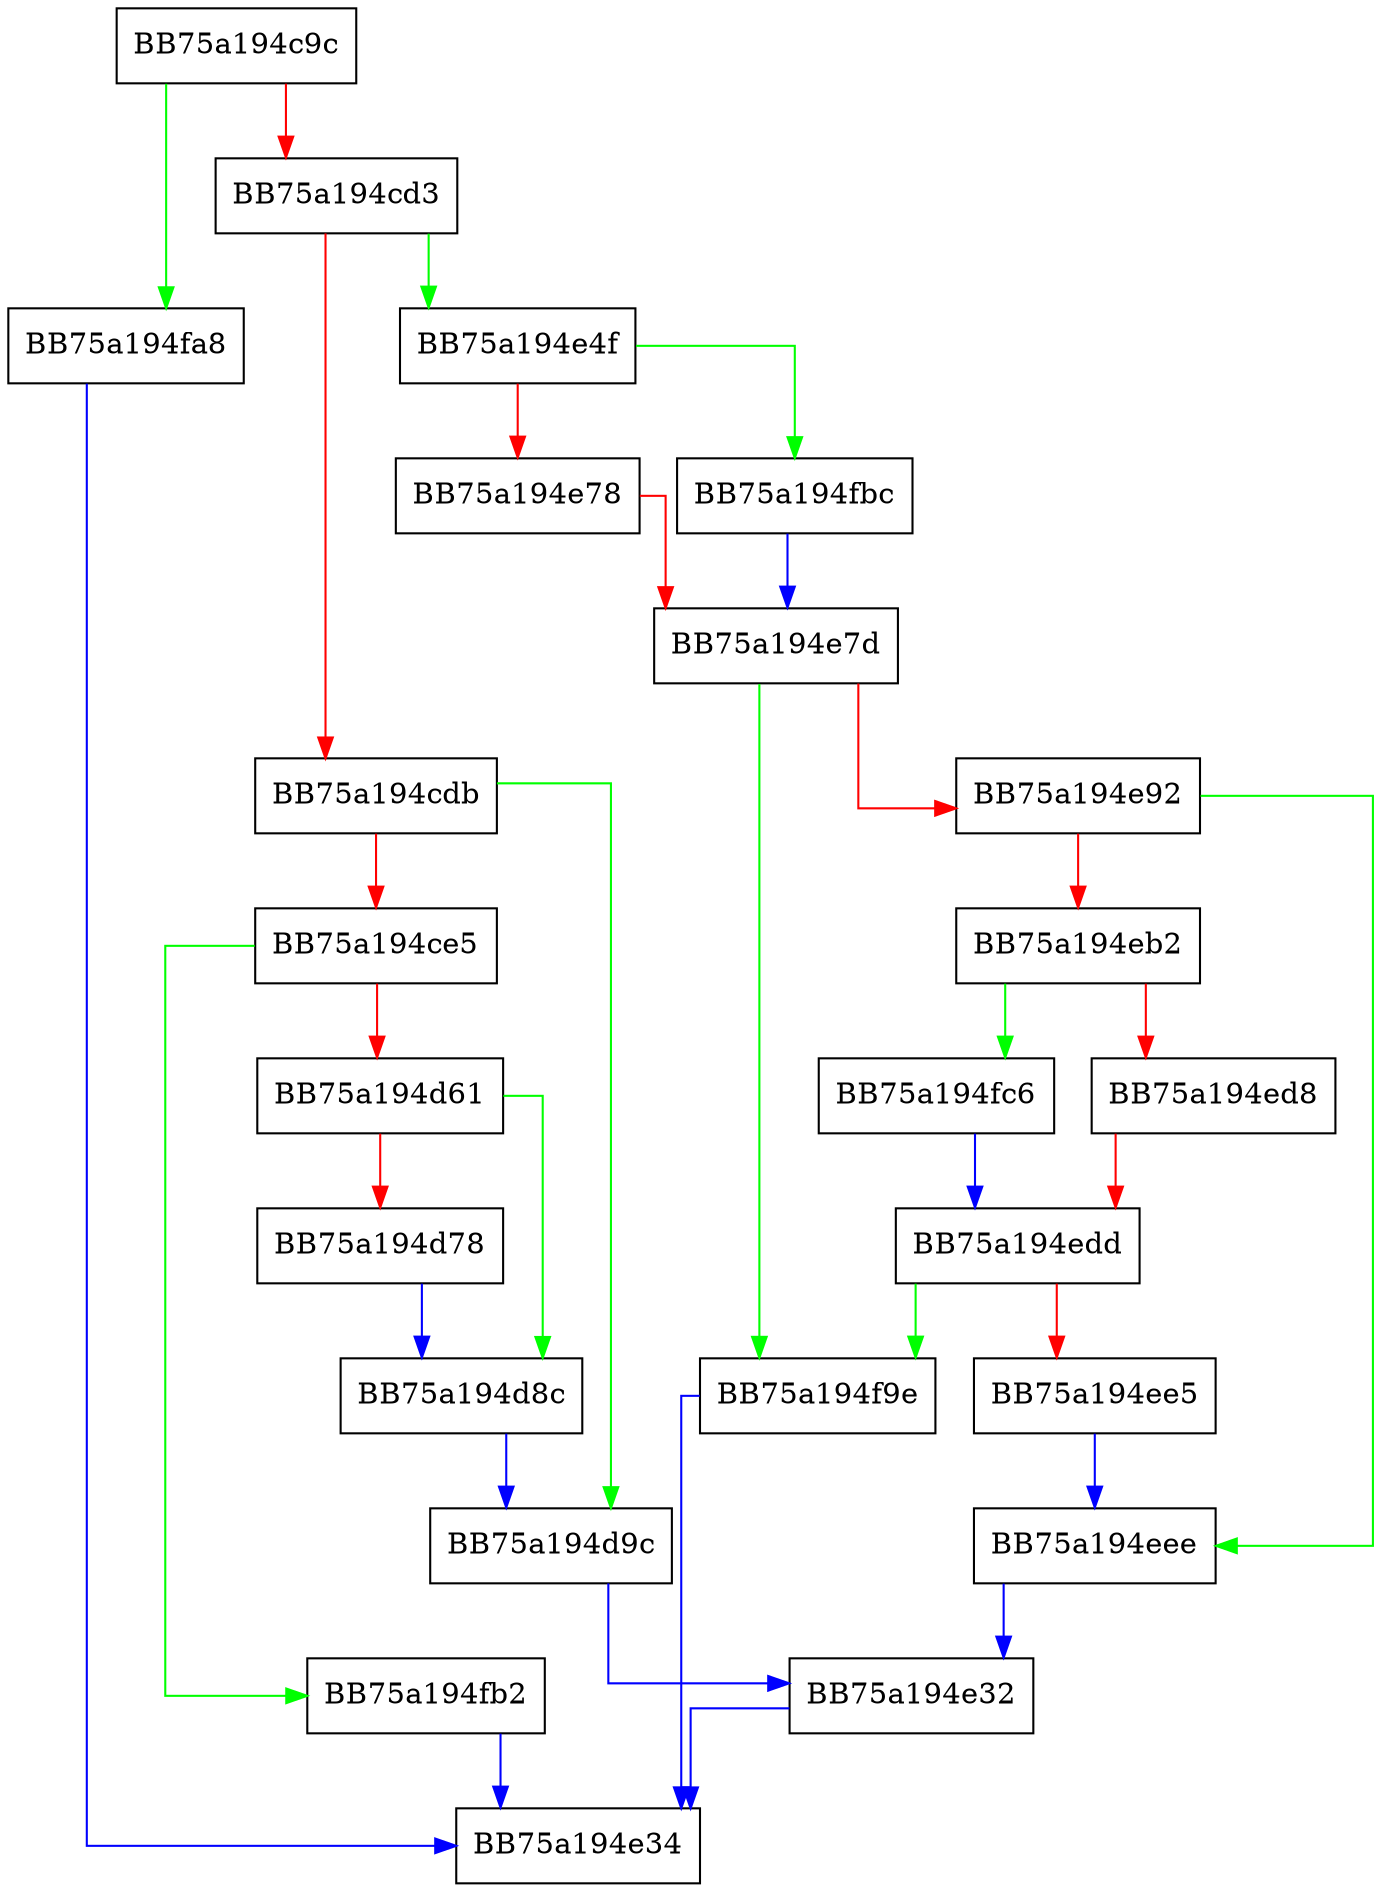 digraph switch_method_state {
  node [shape="box"];
  graph [splines=ortho];
  BB75a194c9c -> BB75a194fa8 [color="green"];
  BB75a194c9c -> BB75a194cd3 [color="red"];
  BB75a194cd3 -> BB75a194e4f [color="green"];
  BB75a194cd3 -> BB75a194cdb [color="red"];
  BB75a194cdb -> BB75a194d9c [color="green"];
  BB75a194cdb -> BB75a194ce5 [color="red"];
  BB75a194ce5 -> BB75a194fb2 [color="green"];
  BB75a194ce5 -> BB75a194d61 [color="red"];
  BB75a194d61 -> BB75a194d8c [color="green"];
  BB75a194d61 -> BB75a194d78 [color="red"];
  BB75a194d78 -> BB75a194d8c [color="blue"];
  BB75a194d8c -> BB75a194d9c [color="blue"];
  BB75a194d9c -> BB75a194e32 [color="blue"];
  BB75a194e32 -> BB75a194e34 [color="blue"];
  BB75a194e4f -> BB75a194fbc [color="green"];
  BB75a194e4f -> BB75a194e78 [color="red"];
  BB75a194e78 -> BB75a194e7d [color="red"];
  BB75a194e7d -> BB75a194f9e [color="green"];
  BB75a194e7d -> BB75a194e92 [color="red"];
  BB75a194e92 -> BB75a194eee [color="green"];
  BB75a194e92 -> BB75a194eb2 [color="red"];
  BB75a194eb2 -> BB75a194fc6 [color="green"];
  BB75a194eb2 -> BB75a194ed8 [color="red"];
  BB75a194ed8 -> BB75a194edd [color="red"];
  BB75a194edd -> BB75a194f9e [color="green"];
  BB75a194edd -> BB75a194ee5 [color="red"];
  BB75a194ee5 -> BB75a194eee [color="blue"];
  BB75a194eee -> BB75a194e32 [color="blue"];
  BB75a194f9e -> BB75a194e34 [color="blue"];
  BB75a194fa8 -> BB75a194e34 [color="blue"];
  BB75a194fb2 -> BB75a194e34 [color="blue"];
  BB75a194fbc -> BB75a194e7d [color="blue"];
  BB75a194fc6 -> BB75a194edd [color="blue"];
}